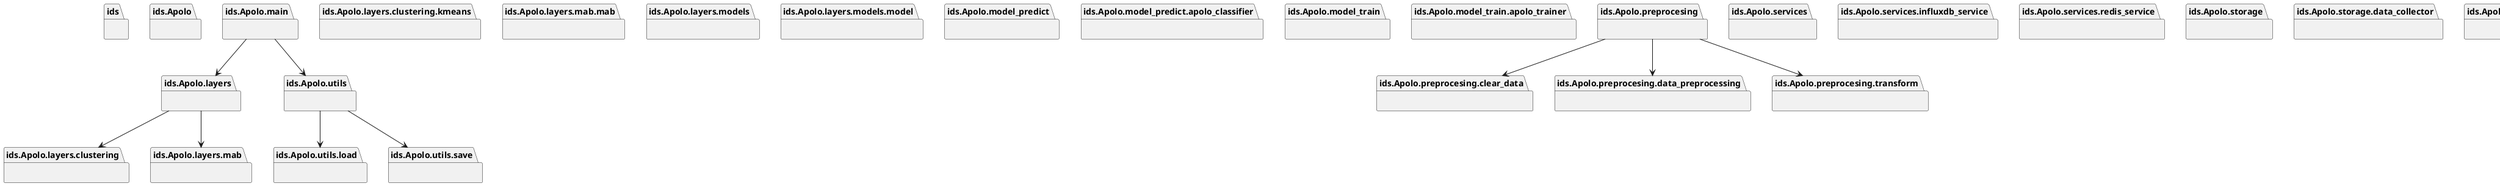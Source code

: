@startuml packages_Apolo
set namespaceSeparator none
package "ids" as ids {
}
package "ids.Apolo" as ids.Apolo {
}
package "ids.Apolo.layers" as ids.Apolo.layers {
}
package "ids.Apolo.layers.clustering" as ids.Apolo.layers.clustering {
}
package "ids.Apolo.layers.clustering.kmeans" as ids.Apolo.layers.clustering.kmeans {
}
package "ids.Apolo.layers.mab" as ids.Apolo.layers.mab {
}
package "ids.Apolo.layers.mab.mab" as ids.Apolo.layers.mab.mab {
}
package "ids.Apolo.layers.models" as ids.Apolo.layers.models {
}
package "ids.Apolo.layers.models.model" as ids.Apolo.layers.models.model {
}
package "ids.Apolo.main" as ids.Apolo.main {
}
package "ids.Apolo.model_predict" as ids.Apolo.model_predict {
}
package "ids.Apolo.model_predict.apolo_classifier" as ids.Apolo.model_predict.apolo_classifier {
}
package "ids.Apolo.model_train" as ids.Apolo.model_train {
}
package "ids.Apolo.model_train.apolo_trainer" as ids.Apolo.model_train.apolo_trainer {
}
package "ids.Apolo.preprocesing" as ids.Apolo.preprocesing {
}
package "ids.Apolo.preprocesing.clear_data" as ids.Apolo.preprocesing.clear_data {
}
package "ids.Apolo.preprocesing.data_preprocessing" as ids.Apolo.preprocesing.data_preprocessing {
}
package "ids.Apolo.preprocesing.transform" as ids.Apolo.preprocesing.transform {
}
package "ids.Apolo.services" as ids.Apolo.services {
}
package "ids.Apolo.services.influxdb_service" as ids.Apolo.services.influxdb_service {
}
package "ids.Apolo.services.redis_service" as ids.Apolo.services.redis_service {
}
package "ids.Apolo.storage" as ids.Apolo.storage {
}
package "ids.Apolo.storage.data_collector" as ids.Apolo.storage.data_collector {
}
package "ids.Apolo.storage.score_manager" as ids.Apolo.storage.score_manager {
}
package "ids.Apolo.utils" as ids.Apolo.utils {
}
package "ids.Apolo.utils.load" as ids.Apolo.utils.load {
}
package "ids.Apolo.utils.save" as ids.Apolo.utils.save {
}
package "ids.main" as ids.main {
}
ids.Apolo.layers --> ids.Apolo.layers.clustering
ids.Apolo.layers --> ids.Apolo.layers.mab
ids.Apolo.main --> ids.Apolo.layers
ids.Apolo.main --> ids.Apolo.utils
ids.Apolo.preprocesing --> ids.Apolo.preprocesing.clear_data
ids.Apolo.preprocesing --> ids.Apolo.preprocesing.data_preprocessing
ids.Apolo.preprocesing --> ids.Apolo.preprocesing.transform
ids.Apolo.utils --> ids.Apolo.utils.load
ids.Apolo.utils --> ids.Apolo.utils.save
@enduml
